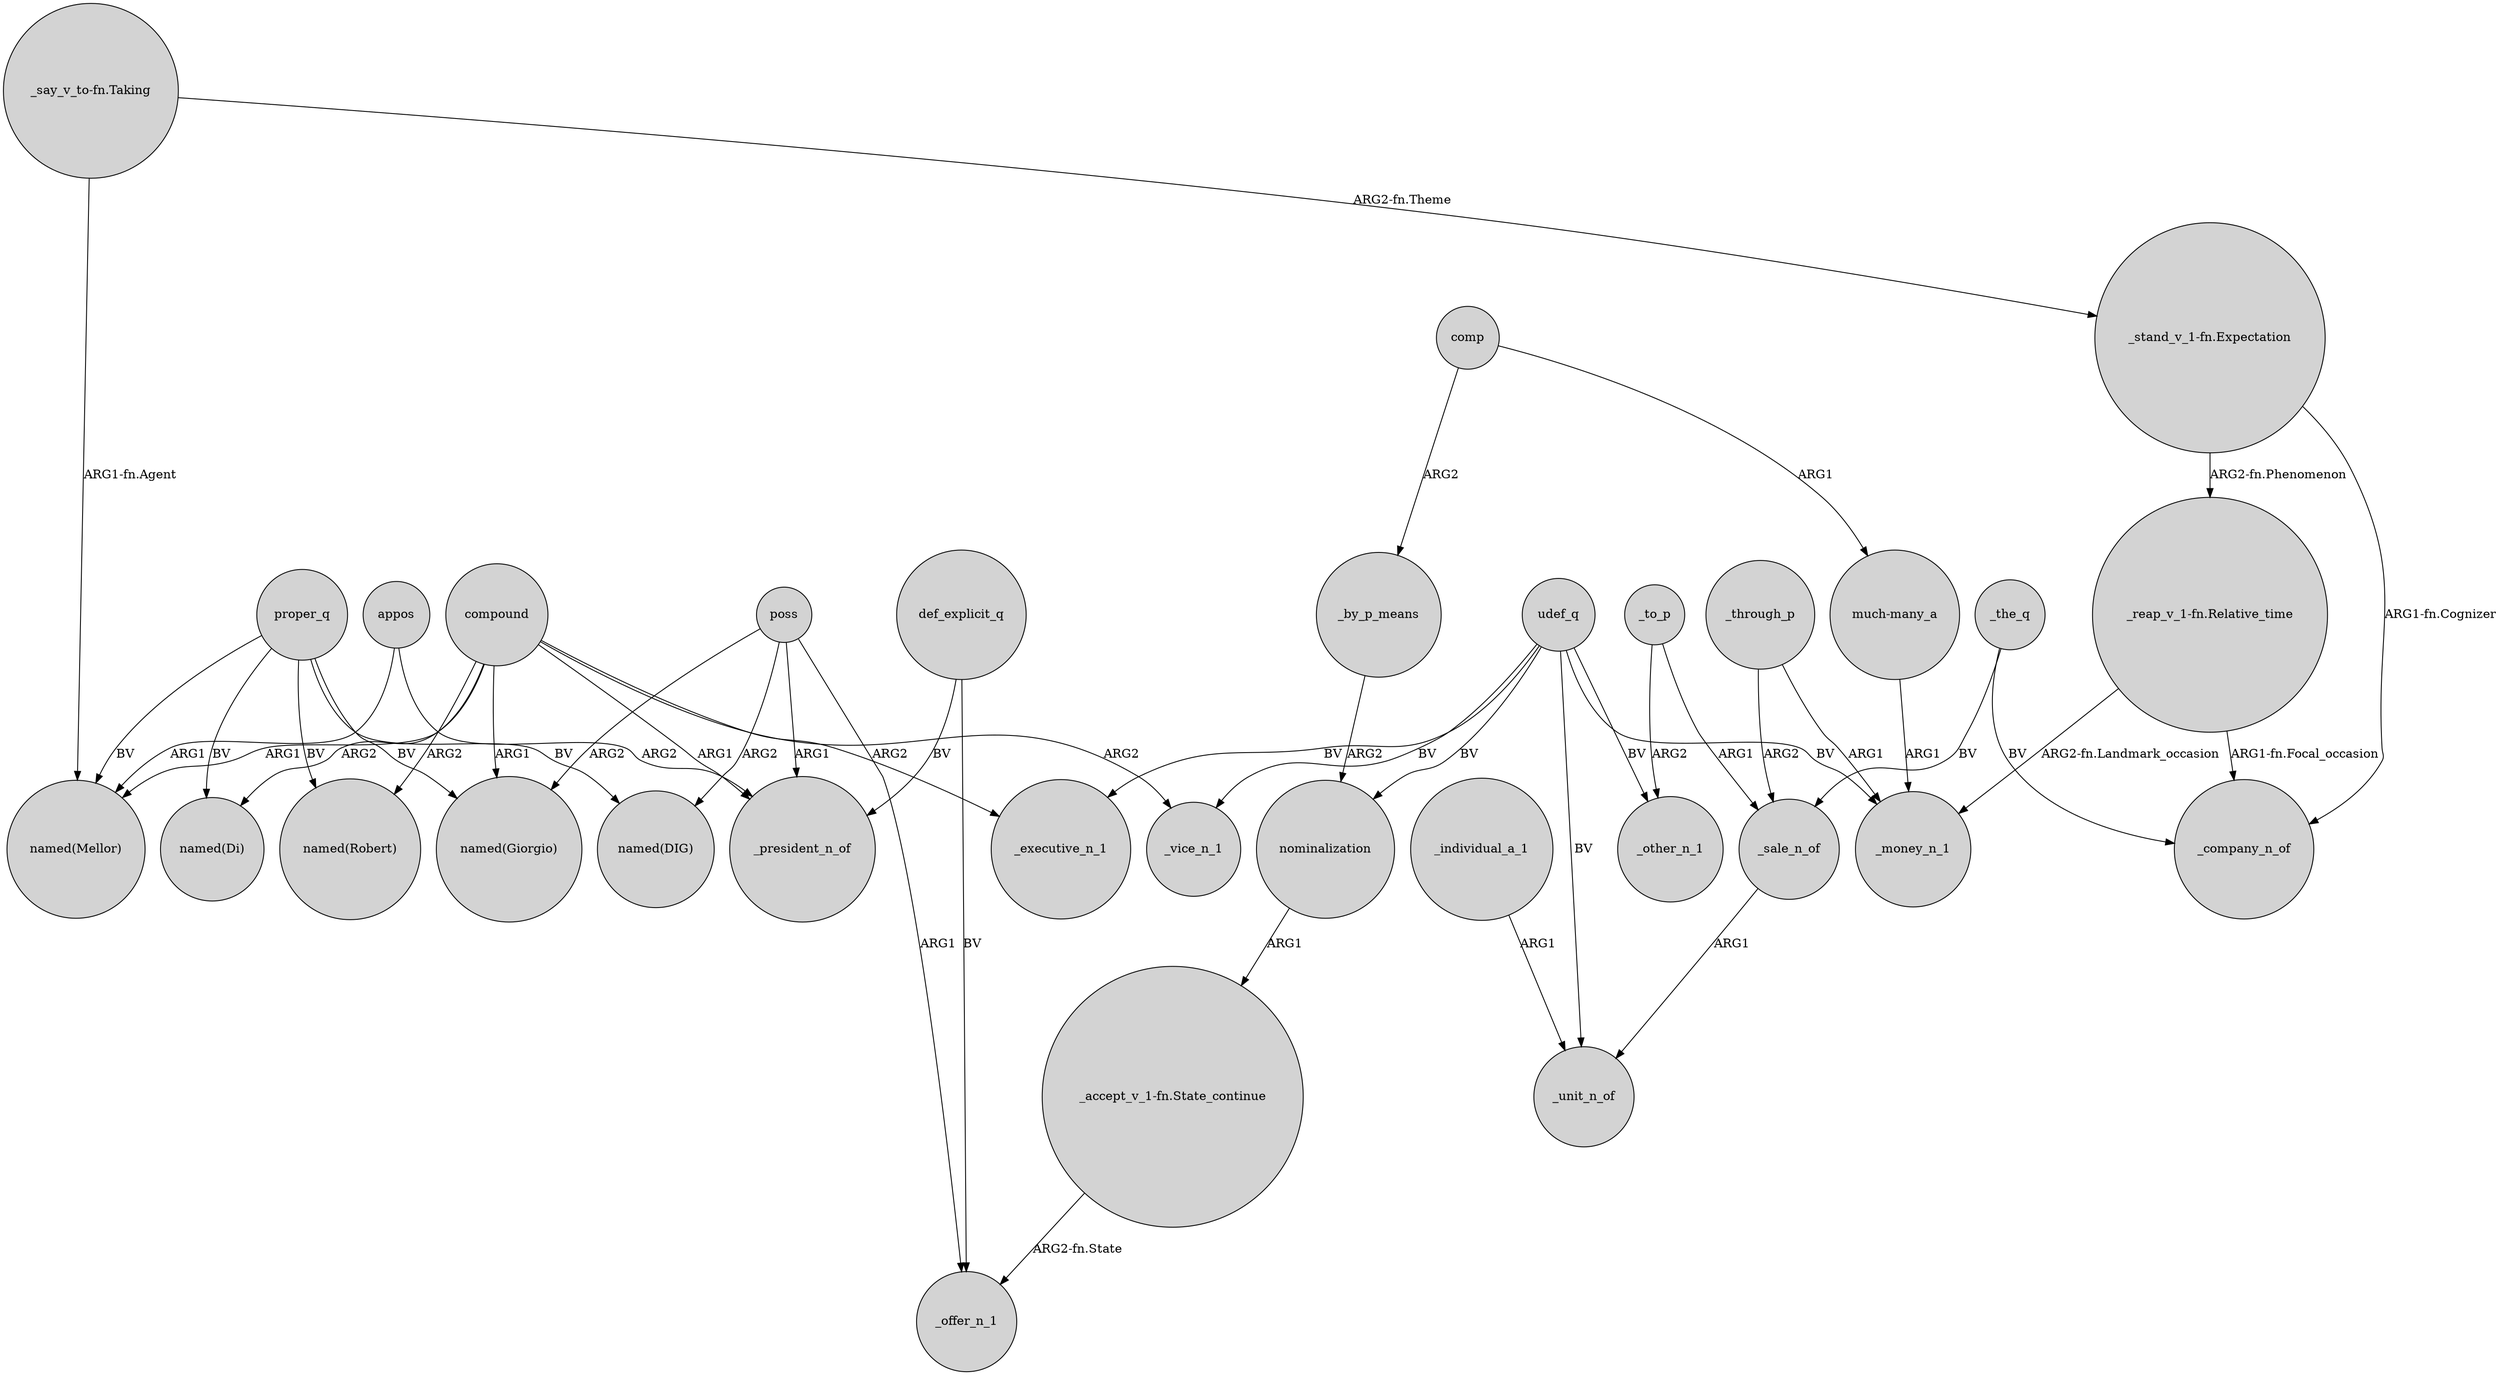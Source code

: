 digraph {
	node [shape=circle style=filled]
	"_say_v_to-fn.Taking" -> "named(Mellor)" [label="ARG1-fn.Agent"]
	appos -> _president_n_of [label=ARG2]
	compound -> "named(Mellor)" [label=ARG1]
	proper_q -> "named(Di)" [label=BV]
	udef_q -> _unit_n_of [label=BV]
	udef_q -> nominalization [label=BV]
	udef_q -> _other_n_1 [label=BV]
	_through_p -> _sale_n_of [label=ARG2]
	poss -> _president_n_of [label=ARG1]
	_to_p -> _sale_n_of [label=ARG1]
	"_stand_v_1-fn.Expectation" -> "_reap_v_1-fn.Relative_time" [label="ARG2-fn.Phenomenon"]
	nominalization -> "_accept_v_1-fn.State_continue" [label=ARG1]
	poss -> _offer_n_1 [label=ARG1]
	udef_q -> _executive_n_1 [label=BV]
	comp -> "much-many_a" [label=ARG1]
	udef_q -> _vice_n_1 [label=BV]
	appos -> "named(Mellor)" [label=ARG1]
	_to_p -> _other_n_1 [label=ARG2]
	_individual_a_1 -> _unit_n_of [label=ARG1]
	compound -> "named(Robert)" [label=ARG2]
	udef_q -> _money_n_1 [label=BV]
	poss -> "named(DIG)" [label=ARG2]
	proper_q -> "named(Giorgio)" [label=BV]
	comp -> _by_p_means [label=ARG2]
	_by_p_means -> nominalization [label=ARG2]
	"_reap_v_1-fn.Relative_time" -> _money_n_1 [label="ARG2-fn.Landmark_occasion"]
	proper_q -> "named(DIG)" [label=BV]
	compound -> "named(Giorgio)" [label=ARG1]
	def_explicit_q -> _offer_n_1 [label=BV]
	_sale_n_of -> _unit_n_of [label=ARG1]
	proper_q -> "named(Mellor)" [label=BV]
	def_explicit_q -> _president_n_of [label=BV]
	poss -> "named(Giorgio)" [label=ARG2]
	compound -> _vice_n_1 [label=ARG2]
	_through_p -> _money_n_1 [label=ARG1]
	"_reap_v_1-fn.Relative_time" -> _company_n_of [label="ARG1-fn.Focal_occasion"]
	proper_q -> "named(Robert)" [label=BV]
	"_say_v_to-fn.Taking" -> "_stand_v_1-fn.Expectation" [label="ARG2-fn.Theme"]
	compound -> _president_n_of [label=ARG1]
	compound -> "named(Di)" [label=ARG2]
	"_accept_v_1-fn.State_continue" -> _offer_n_1 [label="ARG2-fn.State"]
	"_stand_v_1-fn.Expectation" -> _company_n_of [label="ARG1-fn.Cognizer"]
	"much-many_a" -> _money_n_1 [label=ARG1]
	_the_q -> _sale_n_of [label=BV]
	_the_q -> _company_n_of [label=BV]
	compound -> _executive_n_1 [label=ARG2]
}
